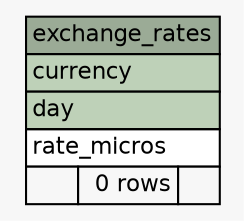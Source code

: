// dot 2.38.0 on Linux 4.4.0-31-generic
// SchemaSpy rev 590
digraph "exchange_rates" {
  graph [
    rankdir="RL"
    bgcolor="#f7f7f7"
    nodesep="0.18"
    ranksep="0.46"
    fontname="Helvetica"
    fontsize="11"
  ];
  node [
    fontname="Helvetica"
    fontsize="11"
    shape="plaintext"
  ];
  edge [
    arrowsize="0.8"
  ];
  "exchange_rates" [
    label=<
    <TABLE BORDER="0" CELLBORDER="1" CELLSPACING="0" BGCOLOR="#ffffff">
      <TR><TD COLSPAN="3" BGCOLOR="#9bab96" ALIGN="CENTER">exchange_rates</TD></TR>
      <TR><TD PORT="currency" COLSPAN="3" BGCOLOR="#bed1b8" ALIGN="LEFT">currency</TD></TR>
      <TR><TD PORT="day" COLSPAN="3" BGCOLOR="#bed1b8" ALIGN="LEFT">day</TD></TR>
      <TR><TD PORT="rate_micros" COLSPAN="3" ALIGN="LEFT">rate_micros</TD></TR>
      <TR><TD ALIGN="LEFT" BGCOLOR="#f7f7f7">  </TD><TD ALIGN="RIGHT" BGCOLOR="#f7f7f7">0 rows</TD><TD ALIGN="RIGHT" BGCOLOR="#f7f7f7">  </TD></TR>
    </TABLE>>
    URL="tables/exchange_rates.html"
    tooltip="exchange_rates"
  ];
}
